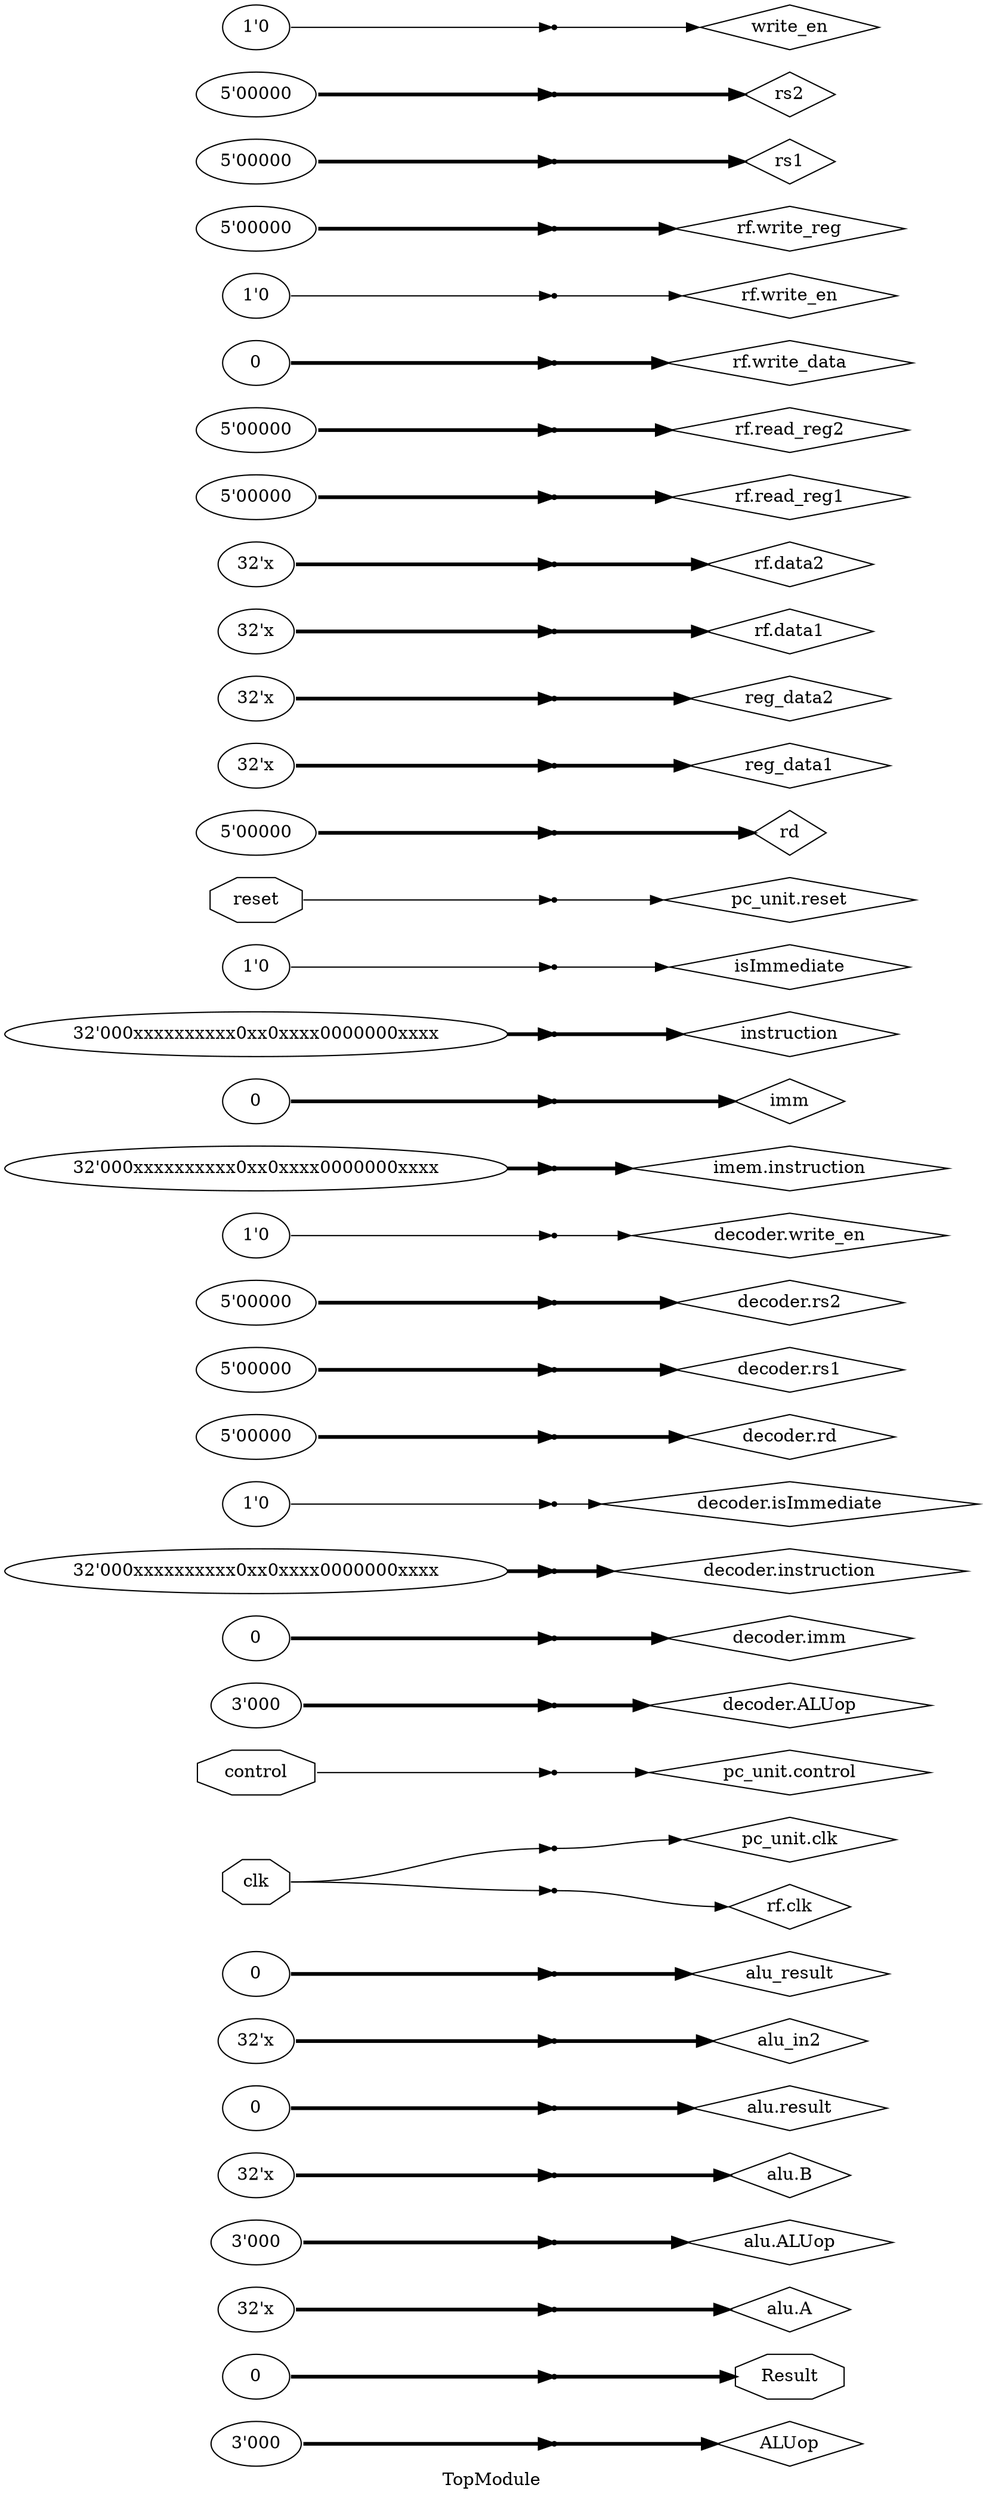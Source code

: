 digraph "TopModule" {
label="TopModule";
rankdir="LR";
remincross=true;
n1 [ shape=diamond, label="ALUop", color="black", fontcolor="black" ];
n2 [ shape=octagon, label="Result", color="black", fontcolor="black" ];
n3 [ shape=diamond, label="alu.A", color="black", fontcolor="black" ];
n4 [ shape=diamond, label="alu.ALUop", color="black", fontcolor="black" ];
n5 [ shape=diamond, label="alu.B", color="black", fontcolor="black" ];
n6 [ shape=diamond, label="alu.result", color="black", fontcolor="black" ];
n7 [ shape=diamond, label="alu_in2", color="black", fontcolor="black" ];
n8 [ shape=diamond, label="alu_result", color="black", fontcolor="black" ];
n9 [ shape=octagon, label="clk", color="black", fontcolor="black" ];
n10 [ shape=octagon, label="control", color="black", fontcolor="black" ];
n11 [ shape=diamond, label="decoder.ALUop", color="black", fontcolor="black" ];
n12 [ shape=diamond, label="decoder.imm", color="black", fontcolor="black" ];
n13 [ shape=diamond, label="decoder.instruction", color="black", fontcolor="black" ];
n14 [ shape=diamond, label="decoder.isImmediate", color="black", fontcolor="black" ];
n15 [ shape=diamond, label="decoder.rd", color="black", fontcolor="black" ];
n16 [ shape=diamond, label="decoder.rs1", color="black", fontcolor="black" ];
n17 [ shape=diamond, label="decoder.rs2", color="black", fontcolor="black" ];
n18 [ shape=diamond, label="decoder.write_en", color="black", fontcolor="black" ];
n19 [ shape=diamond, label="imem.instruction", color="black", fontcolor="black" ];
n20 [ shape=diamond, label="imm", color="black", fontcolor="black" ];
n21 [ shape=diamond, label="instruction", color="black", fontcolor="black" ];
n22 [ shape=diamond, label="isImmediate", color="black", fontcolor="black" ];
n23 [ shape=diamond, label="pc_unit.clk", color="black", fontcolor="black" ];
n24 [ shape=diamond, label="pc_unit.control", color="black", fontcolor="black" ];
n25 [ shape=diamond, label="pc_unit.reset", color="black", fontcolor="black" ];
n26 [ shape=diamond, label="rd", color="black", fontcolor="black" ];
n27 [ shape=diamond, label="reg_data1", color="black", fontcolor="black" ];
n28 [ shape=diamond, label="reg_data2", color="black", fontcolor="black" ];
n29 [ shape=octagon, label="reset", color="black", fontcolor="black" ];
n30 [ shape=diamond, label="rf.clk", color="black", fontcolor="black" ];
n31 [ shape=diamond, label="rf.data1", color="black", fontcolor="black" ];
n32 [ shape=diamond, label="rf.data2", color="black", fontcolor="black" ];
n33 [ shape=diamond, label="rf.read_reg1", color="black", fontcolor="black" ];
n34 [ shape=diamond, label="rf.read_reg2", color="black", fontcolor="black" ];
n35 [ shape=diamond, label="rf.write_data", color="black", fontcolor="black" ];
n36 [ shape=diamond, label="rf.write_en", color="black", fontcolor="black" ];
n37 [ shape=diamond, label="rf.write_reg", color="black", fontcolor="black" ];
n38 [ shape=diamond, label="rs1", color="black", fontcolor="black" ];
n39 [ shape=diamond, label="rs2", color="black", fontcolor="black" ];
n40 [ shape=diamond, label="write_en", color="black", fontcolor="black" ];
v0 [ label="3'000" ];
x1 [shape=point, ];
v2 [ label="0" ];
x3 [shape=point, ];
v4 [ label="32'x" ];
x5 [shape=point, ];
v6 [ label="3'000" ];
x7 [shape=point, ];
v8 [ label="32'x" ];
x9 [shape=point, ];
v10 [ label="0" ];
x11 [shape=point, ];
v12 [ label="32'x" ];
x13 [shape=point, ];
v14 [ label="0" ];
x15 [shape=point, ];
v16 [ label="3'000" ];
x17 [shape=point, ];
v18 [ label="0" ];
x19 [shape=point, ];
v20 [ label="32'000xxxxxxxxxx0xx0xxxx0000000xxxx" ];
x21 [shape=point, ];
v22 [ label="1'0" ];
x23 [shape=point, ];
v24 [ label="5'00000" ];
x25 [shape=point, ];
v26 [ label="5'00000" ];
x27 [shape=point, ];
v28 [ label="5'00000" ];
x29 [shape=point, ];
v30 [ label="1'0" ];
x31 [shape=point, ];
v32 [ label="32'000xxxxxxxxxx0xx0xxxx0000000xxxx" ];
x33 [shape=point, ];
v34 [ label="0" ];
x35 [shape=point, ];
v36 [ label="32'000xxxxxxxxxx0xx0xxxx0000000xxxx" ];
x37 [shape=point, ];
v38 [ label="1'0" ];
x39 [shape=point, ];
x40 [shape=point, ];
x41 [shape=point, ];
x42 [shape=point, ];
v43 [ label="5'00000" ];
x44 [shape=point, ];
v45 [ label="32'x" ];
x46 [shape=point, ];
v47 [ label="32'x" ];
x48 [shape=point, ];
x49 [shape=point, ];
v50 [ label="32'x" ];
x51 [shape=point, ];
v52 [ label="32'x" ];
x53 [shape=point, ];
v54 [ label="5'00000" ];
x55 [shape=point, ];
v56 [ label="5'00000" ];
x57 [shape=point, ];
v58 [ label="0" ];
x59 [shape=point, ];
v60 [ label="1'0" ];
x61 [shape=point, ];
v62 [ label="5'00000" ];
x63 [shape=point, ];
v64 [ label="5'00000" ];
x65 [shape=point, ];
v66 [ label="5'00000" ];
x67 [shape=point, ];
v68 [ label="1'0" ];
x69 [shape=point, ];
x1:e -> n1:w [color="black", fontcolor="black", style="setlinewidth(3)", label=""];
n10:e -> x41:w [color="black", fontcolor="black", label=""];
x17:e -> n11:w [color="black", fontcolor="black", style="setlinewidth(3)", label=""];
x19:e -> n12:w [color="black", fontcolor="black", style="setlinewidth(3)", label=""];
x21:e -> n13:w [color="black", fontcolor="black", style="setlinewidth(3)", label=""];
x23:e -> n14:w [color="black", fontcolor="black", label=""];
x25:e -> n15:w [color="black", fontcolor="black", style="setlinewidth(3)", label=""];
x27:e -> n16:w [color="black", fontcolor="black", style="setlinewidth(3)", label=""];
x29:e -> n17:w [color="black", fontcolor="black", style="setlinewidth(3)", label=""];
x31:e -> n18:w [color="black", fontcolor="black", label=""];
x33:e -> n19:w [color="black", fontcolor="black", style="setlinewidth(3)", label=""];
x3:e -> n2:w [color="black", fontcolor="black", style="setlinewidth(3)", label=""];
x35:e -> n20:w [color="black", fontcolor="black", style="setlinewidth(3)", label=""];
x37:e -> n21:w [color="black", fontcolor="black", style="setlinewidth(3)", label=""];
x39:e -> n22:w [color="black", fontcolor="black", label=""];
x40:e -> n23:w [color="black", fontcolor="black", label=""];
x41:e -> n24:w [color="black", fontcolor="black", label=""];
x42:e -> n25:w [color="black", fontcolor="black", label=""];
x44:e -> n26:w [color="black", fontcolor="black", style="setlinewidth(3)", label=""];
x46:e -> n27:w [color="black", fontcolor="black", style="setlinewidth(3)", label=""];
x48:e -> n28:w [color="black", fontcolor="black", style="setlinewidth(3)", label=""];
n29:e -> x42:w [color="black", fontcolor="black", label=""];
x5:e -> n3:w [color="black", fontcolor="black", style="setlinewidth(3)", label=""];
x49:e -> n30:w [color="black", fontcolor="black", label=""];
x51:e -> n31:w [color="black", fontcolor="black", style="setlinewidth(3)", label=""];
x53:e -> n32:w [color="black", fontcolor="black", style="setlinewidth(3)", label=""];
x55:e -> n33:w [color="black", fontcolor="black", style="setlinewidth(3)", label=""];
x57:e -> n34:w [color="black", fontcolor="black", style="setlinewidth(3)", label=""];
x59:e -> n35:w [color="black", fontcolor="black", style="setlinewidth(3)", label=""];
x61:e -> n36:w [color="black", fontcolor="black", label=""];
x63:e -> n37:w [color="black", fontcolor="black", style="setlinewidth(3)", label=""];
x65:e -> n38:w [color="black", fontcolor="black", style="setlinewidth(3)", label=""];
x67:e -> n39:w [color="black", fontcolor="black", style="setlinewidth(3)", label=""];
x7:e -> n4:w [color="black", fontcolor="black", style="setlinewidth(3)", label=""];
x69:e -> n40:w [color="black", fontcolor="black", label=""];
x9:e -> n5:w [color="black", fontcolor="black", style="setlinewidth(3)", label=""];
x11:e -> n6:w [color="black", fontcolor="black", style="setlinewidth(3)", label=""];
x13:e -> n7:w [color="black", fontcolor="black", style="setlinewidth(3)", label=""];
x15:e -> n8:w [color="black", fontcolor="black", style="setlinewidth(3)", label=""];
n9:e -> x40:w [color="black", fontcolor="black", label=""];
n9:e -> x49:w [color="black", fontcolor="black", label=""];
v0:e -> x1:w [color="black", fontcolor="black", style="setlinewidth(3)", label=""];
v10:e -> x11:w [color="black", fontcolor="black", style="setlinewidth(3)", label=""];
v12:e -> x13:w [color="black", fontcolor="black", style="setlinewidth(3)", label=""];
v14:e -> x15:w [color="black", fontcolor="black", style="setlinewidth(3)", label=""];
v16:e -> x17:w [color="black", fontcolor="black", style="setlinewidth(3)", label=""];
v18:e -> x19:w [color="black", fontcolor="black", style="setlinewidth(3)", label=""];
v2:e -> x3:w [color="black", fontcolor="black", style="setlinewidth(3)", label=""];
v20:e -> x21:w [color="black", fontcolor="black", style="setlinewidth(3)", label=""];
v22:e -> x23:w [color="black", fontcolor="black", label=""];
v24:e -> x25:w [color="black", fontcolor="black", style="setlinewidth(3)", label=""];
v26:e -> x27:w [color="black", fontcolor="black", style="setlinewidth(3)", label=""];
v28:e -> x29:w [color="black", fontcolor="black", style="setlinewidth(3)", label=""];
v30:e -> x31:w [color="black", fontcolor="black", label=""];
v32:e -> x33:w [color="black", fontcolor="black", style="setlinewidth(3)", label=""];
v34:e -> x35:w [color="black", fontcolor="black", style="setlinewidth(3)", label=""];
v36:e -> x37:w [color="black", fontcolor="black", style="setlinewidth(3)", label=""];
v38:e -> x39:w [color="black", fontcolor="black", label=""];
v4:e -> x5:w [color="black", fontcolor="black", style="setlinewidth(3)", label=""];
v43:e -> x44:w [color="black", fontcolor="black", style="setlinewidth(3)", label=""];
v45:e -> x46:w [color="black", fontcolor="black", style="setlinewidth(3)", label=""];
v47:e -> x48:w [color="black", fontcolor="black", style="setlinewidth(3)", label=""];
v50:e -> x51:w [color="black", fontcolor="black", style="setlinewidth(3)", label=""];
v52:e -> x53:w [color="black", fontcolor="black", style="setlinewidth(3)", label=""];
v54:e -> x55:w [color="black", fontcolor="black", style="setlinewidth(3)", label=""];
v56:e -> x57:w [color="black", fontcolor="black", style="setlinewidth(3)", label=""];
v58:e -> x59:w [color="black", fontcolor="black", style="setlinewidth(3)", label=""];
v6:e -> x7:w [color="black", fontcolor="black", style="setlinewidth(3)", label=""];
v60:e -> x61:w [color="black", fontcolor="black", label=""];
v62:e -> x63:w [color="black", fontcolor="black", style="setlinewidth(3)", label=""];
v64:e -> x65:w [color="black", fontcolor="black", style="setlinewidth(3)", label=""];
v66:e -> x67:w [color="black", fontcolor="black", style="setlinewidth(3)", label=""];
v68:e -> x69:w [color="black", fontcolor="black", label=""];
v8:e -> x9:w [color="black", fontcolor="black", style="setlinewidth(3)", label=""];
}
